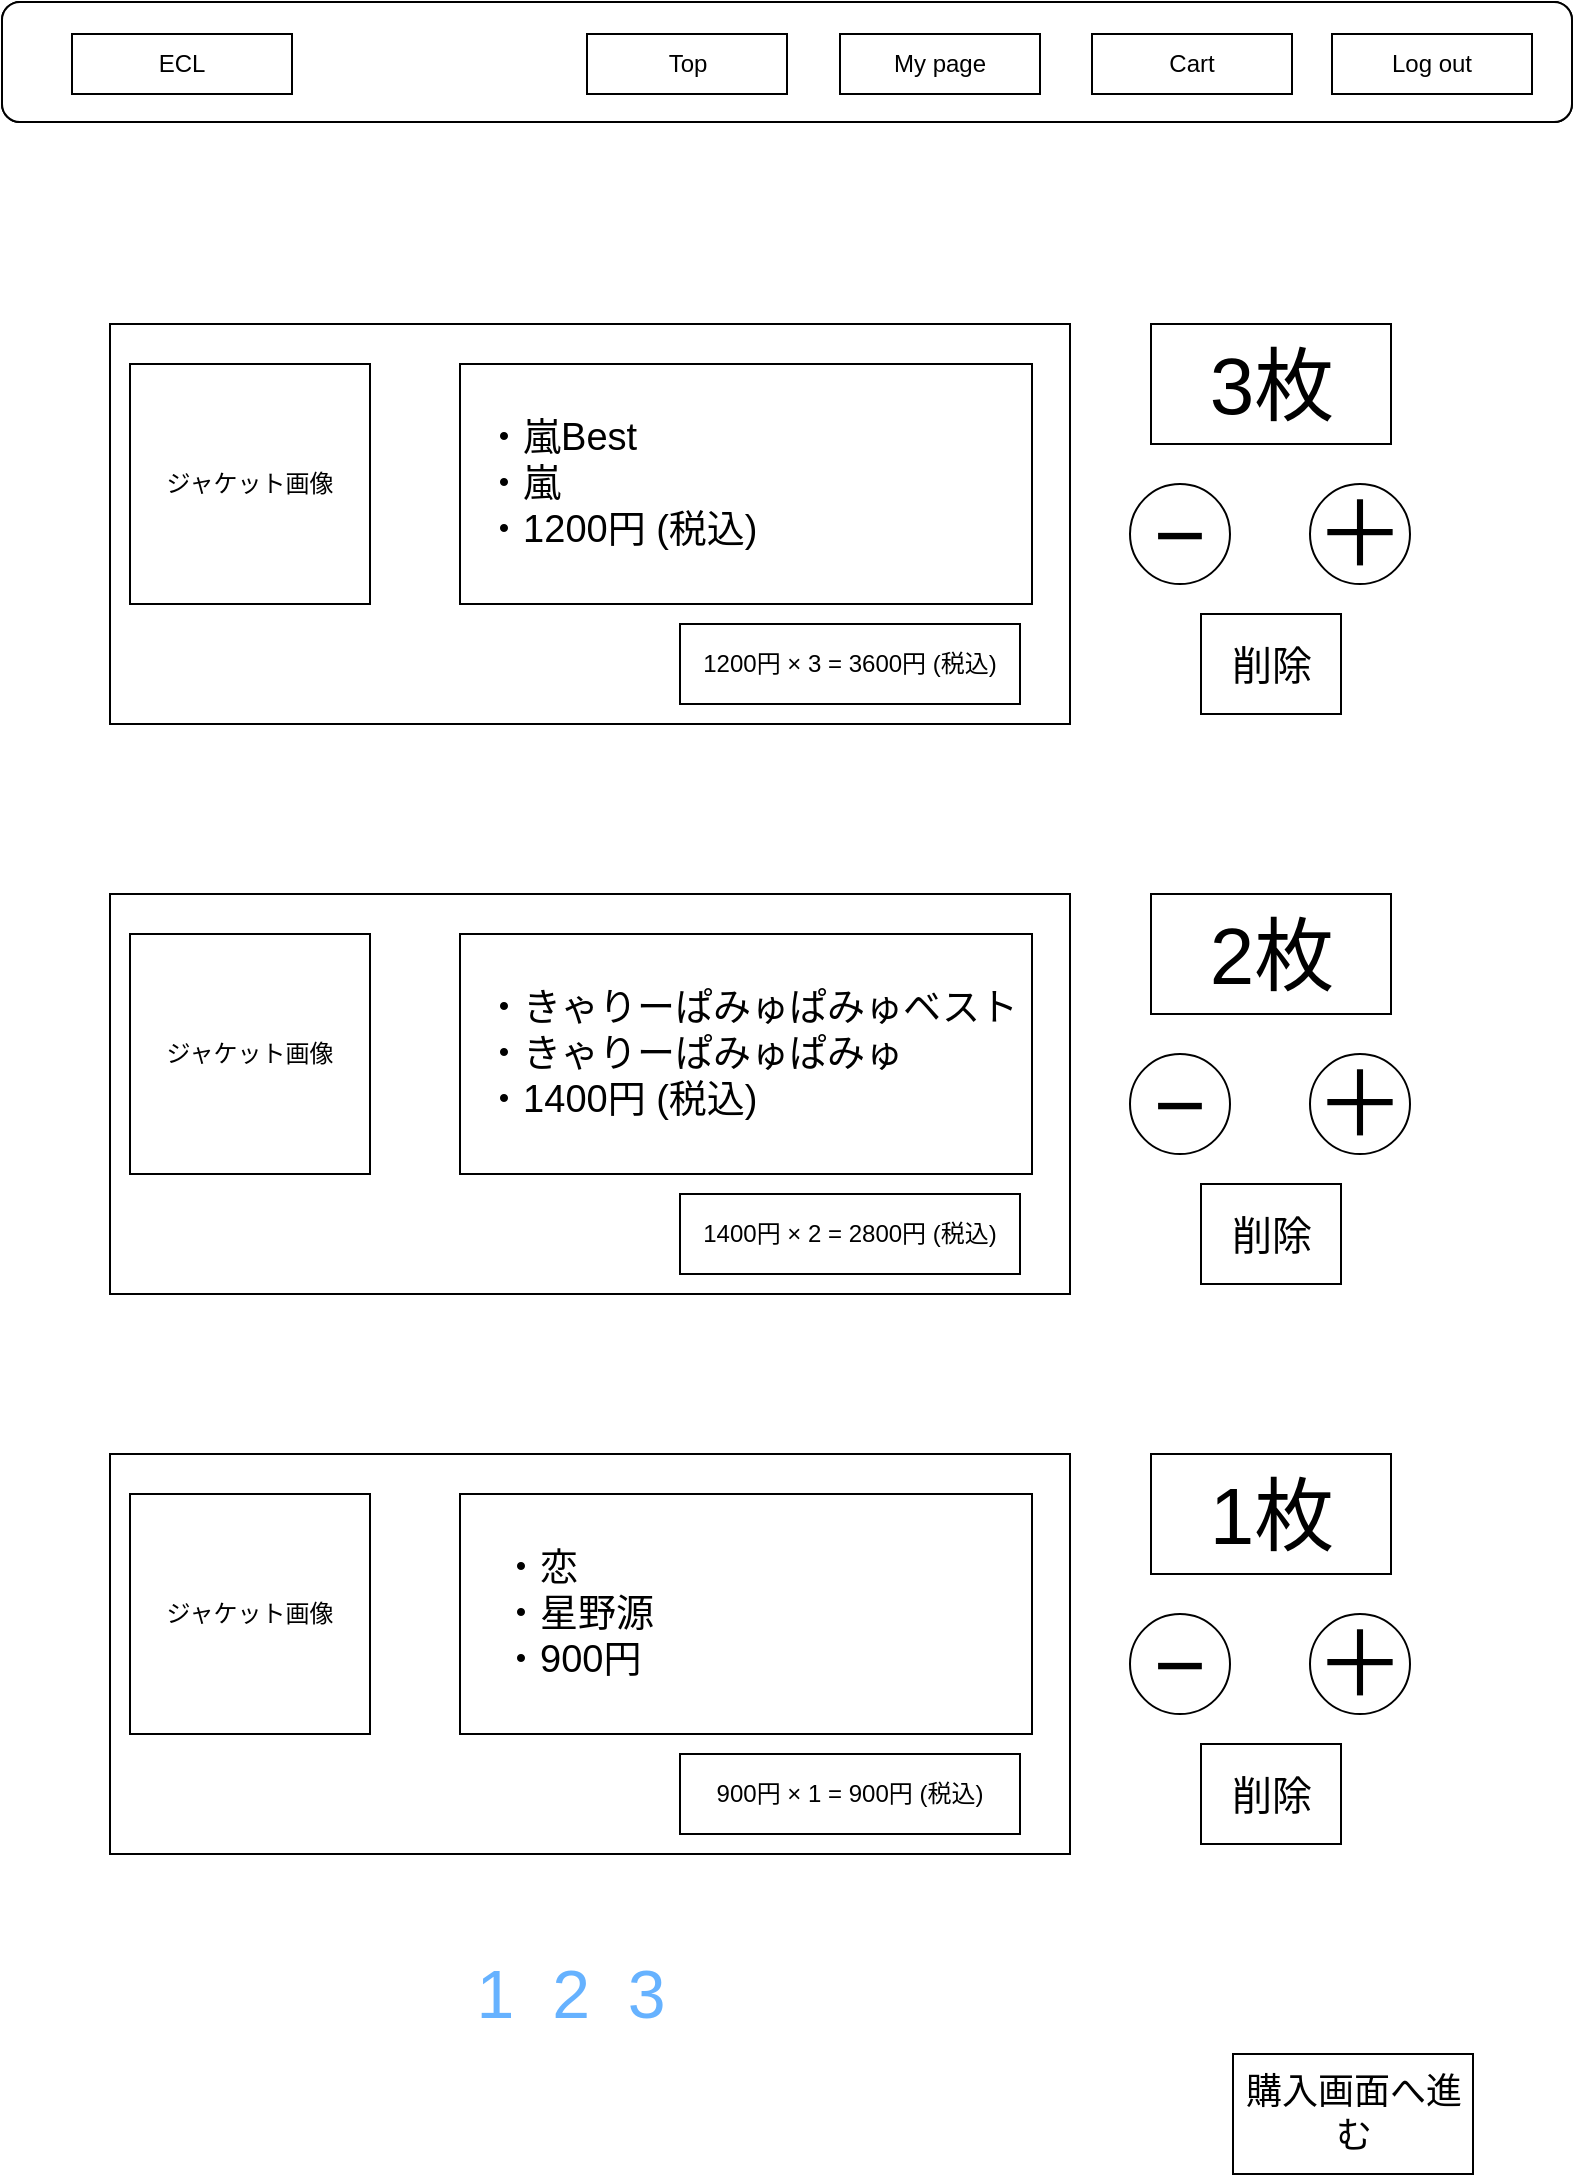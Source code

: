 <mxfile version="10.8.9" type="github"><diagram id="b_a5FLANEXnadzl6RtTa" name="ãã¼ã¸1"><mxGraphModel dx="1400" dy="807" grid="1" gridSize="10" guides="1" tooltips="1" connect="1" arrows="1" fold="1" page="1" pageScale="1" pageWidth="827" pageHeight="1169" math="0" shadow="0"><root><mxCell id="0"/><mxCell id="1" parent="0"/><mxCell id="b4vaj3zrwmeEZD_nuvJ0-1" value="・シングル/アルバム名&lt;br&gt;・アーティスト名&lt;br&gt;・価格&lt;br&gt;" style="rounded=0;whiteSpace=wrap;html=1;" parent="1" vertex="1"><mxGeometry x="79" y="195" width="480" height="200" as="geometry"/></mxCell><mxCell id="b4vaj3zrwmeEZD_nuvJ0-5" value="ジャケット画像" style="whiteSpace=wrap;html=1;aspect=fixed;" parent="1" vertex="1"><mxGeometry x="89" y="215" width="120" height="120" as="geometry"/></mxCell><mxCell id="b4vaj3zrwmeEZD_nuvJ0-17" value="&lt;span style=&quot;font-size: 40px&quot;&gt;3枚&lt;/span&gt;" style="rounded=0;whiteSpace=wrap;html=1;" parent="1" vertex="1"><mxGeometry x="599.5" y="195" width="120" height="60" as="geometry"/></mxCell><mxCell id="b4vaj3zrwmeEZD_nuvJ0-18" value="&lt;div style=&quot;text-align: left ; font-size: 19px&quot;&gt;&lt;span&gt;&lt;font style=&quot;font-size: 19px&quot;&gt;&amp;nbsp; ・嵐Best&lt;/font&gt;&lt;/span&gt;&lt;/div&gt;&lt;div style=&quot;text-align: left ; font-size: 19px&quot;&gt;&lt;span&gt;&lt;font style=&quot;font-size: 19px&quot;&gt;&amp;nbsp; ・嵐&lt;/font&gt;&lt;/span&gt;&lt;/div&gt;&lt;div style=&quot;text-align: left ; font-size: 19px&quot;&gt;&lt;span&gt;&lt;font style=&quot;font-size: 19px&quot;&gt;&amp;nbsp; ・1200円 (税込)&lt;/font&gt;&lt;/span&gt;&lt;/div&gt;" style="rounded=0;whiteSpace=wrap;html=1;align=left;" parent="1" vertex="1"><mxGeometry x="254" y="215" width="286" height="120" as="geometry"/></mxCell><mxCell id="b4vaj3zrwmeEZD_nuvJ0-19" value="1200円 × 3 = 3600円 (税込)" style="rounded=0;whiteSpace=wrap;html=1;" parent="1" vertex="1"><mxGeometry x="364" y="345" width="170" height="40" as="geometry"/></mxCell><mxCell id="b4vaj3zrwmeEZD_nuvJ0-20" value="&lt;font style=&quot;font-size: 45px&quot;&gt;−&lt;/font&gt;" style="ellipse;whiteSpace=wrap;html=1;aspect=fixed;" parent="1" vertex="1"><mxGeometry x="589" y="275" width="50" height="50" as="geometry"/></mxCell><mxCell id="b4vaj3zrwmeEZD_nuvJ0-21" value="&lt;span style=&quot;font-size: 45px&quot;&gt;＋&lt;/span&gt;" style="ellipse;whiteSpace=wrap;html=1;aspect=fixed;" parent="1" vertex="1"><mxGeometry x="679" y="275" width="50" height="50" as="geometry"/></mxCell><mxCell id="b4vaj3zrwmeEZD_nuvJ0-42" value="" style="rounded=1;whiteSpace=wrap;html=1;" parent="1" vertex="1"><mxGeometry x="25" y="34" width="785" height="60" as="geometry"/></mxCell><mxCell id="b4vaj3zrwmeEZD_nuvJ0-43" value="ECL" style="rounded=0;whiteSpace=wrap;html=1;" parent="1" vertex="1"><mxGeometry x="60" y="50" width="110" height="30" as="geometry"/></mxCell><mxCell id="b4vaj3zrwmeEZD_nuvJ0-44" value="Top" style="rounded=0;whiteSpace=wrap;html=1;" parent="1" vertex="1"><mxGeometry x="430" y="50" width="100" height="30" as="geometry"/></mxCell><mxCell id="b4vaj3zrwmeEZD_nuvJ0-45" value="Cart" style="rounded=0;whiteSpace=wrap;html=1;" parent="1" vertex="1"><mxGeometry x="560" y="50" width="100" height="30" as="geometry"/></mxCell><mxCell id="b4vaj3zrwmeEZD_nuvJ0-46" value="Log out" style="rounded=0;whiteSpace=wrap;html=1;" parent="1" vertex="1"><mxGeometry x="690" y="50" width="100" height="30" as="geometry"/></mxCell><mxCell id="LoZixWiH00ROnDq1IEZ5-1" value="&lt;font style=&quot;font-size: 18px&quot;&gt;購入画面へ進む&lt;/font&gt;" style="rounded=0;whiteSpace=wrap;html=1;" parent="1" vertex="1"><mxGeometry x="640.5" y="1060" width="120" height="60" as="geometry"/></mxCell><mxCell id="LoZixWiH00ROnDq1IEZ5-2" value="" style="rounded=1;whiteSpace=wrap;html=1;" parent="1" vertex="1"><mxGeometry x="25" y="34" width="785" height="60" as="geometry"/></mxCell><mxCell id="LoZixWiH00ROnDq1IEZ5-3" value="ECL" style="rounded=0;whiteSpace=wrap;html=1;" parent="1" vertex="1"><mxGeometry x="60" y="50" width="110" height="30" as="geometry"/></mxCell><mxCell id="LoZixWiH00ROnDq1IEZ5-4" value="Top" style="rounded=0;whiteSpace=wrap;html=1;" parent="1" vertex="1"><mxGeometry x="317.5" y="50" width="100" height="30" as="geometry"/></mxCell><mxCell id="LoZixWiH00ROnDq1IEZ5-5" value="Cart" style="rounded=0;whiteSpace=wrap;html=1;" parent="1" vertex="1"><mxGeometry x="570" y="50" width="100" height="30" as="geometry"/></mxCell><mxCell id="LoZixWiH00ROnDq1IEZ5-6" value="Log out" style="rounded=0;whiteSpace=wrap;html=1;" parent="1" vertex="1"><mxGeometry x="690" y="50" width="100" height="30" as="geometry"/></mxCell><mxCell id="LoZixWiH00ROnDq1IEZ5-7" value="My page" style="rounded=0;whiteSpace=wrap;html=1;" parent="1" vertex="1"><mxGeometry x="444" y="50" width="100" height="30" as="geometry"/></mxCell><mxCell id="1bAxMJQswTzK6HIyi-Pv-1" value="&lt;font style=&quot;font-size: 20px&quot;&gt;削除&lt;/font&gt;" style="rounded=0;whiteSpace=wrap;html=1;" vertex="1" parent="1"><mxGeometry x="624.5" y="340" width="70" height="50" as="geometry"/></mxCell><mxCell id="1bAxMJQswTzK6HIyi-Pv-4" value="・シングル/アルバム名&lt;br&gt;・アーティスト名&lt;br&gt;・価格&lt;br&gt;" style="rounded=0;whiteSpace=wrap;html=1;" vertex="1" parent="1"><mxGeometry x="79" y="480" width="480" height="200" as="geometry"/></mxCell><mxCell id="1bAxMJQswTzK6HIyi-Pv-5" value="ジャケット画像" style="whiteSpace=wrap;html=1;aspect=fixed;" vertex="1" parent="1"><mxGeometry x="89" y="500" width="120" height="120" as="geometry"/></mxCell><mxCell id="1bAxMJQswTzK6HIyi-Pv-6" value="&lt;div style=&quot;text-align: left ; font-size: 19px&quot;&gt;&lt;span&gt;&amp;nbsp; ・きゃりーぱみゅぱみゅベスト&lt;/span&gt;&lt;br&gt;&lt;/div&gt;&lt;div style=&quot;text-align: left ; font-size: 19px&quot;&gt;&lt;span&gt;&lt;font style=&quot;font-size: 19px&quot;&gt;&amp;nbsp; ・きゃりーぱみゅぱみゅ&lt;/font&gt;&lt;/span&gt;&lt;/div&gt;&lt;div style=&quot;text-align: left ; font-size: 19px&quot;&gt;&lt;span&gt;&lt;font style=&quot;font-size: 19px&quot;&gt;&amp;nbsp; ・1400円 (税込)&lt;/font&gt;&lt;/span&gt;&lt;/div&gt;" style="rounded=0;whiteSpace=wrap;html=1;align=left;" vertex="1" parent="1"><mxGeometry x="254" y="500" width="286" height="120" as="geometry"/></mxCell><mxCell id="1bAxMJQswTzK6HIyi-Pv-7" value="1400円 × 2 = 2800円 (税込)" style="rounded=0;whiteSpace=wrap;html=1;" vertex="1" parent="1"><mxGeometry x="364" y="630" width="170" height="40" as="geometry"/></mxCell><mxCell id="1bAxMJQswTzK6HIyi-Pv-8" value="&lt;font style=&quot;font-size: 20px&quot;&gt;削除&lt;/font&gt;" style="rounded=0;whiteSpace=wrap;html=1;" vertex="1" parent="1"><mxGeometry x="624.5" y="625" width="70" height="50" as="geometry"/></mxCell><mxCell id="1bAxMJQswTzK6HIyi-Pv-9" value="&lt;font style=&quot;font-size: 45px&quot;&gt;−&lt;/font&gt;" style="ellipse;whiteSpace=wrap;html=1;aspect=fixed;" vertex="1" parent="1"><mxGeometry x="589" y="560" width="50" height="50" as="geometry"/></mxCell><mxCell id="1bAxMJQswTzK6HIyi-Pv-10" value="&lt;span style=&quot;font-size: 45px&quot;&gt;＋&lt;/span&gt;" style="ellipse;whiteSpace=wrap;html=1;aspect=fixed;" vertex="1" parent="1"><mxGeometry x="679" y="560" width="50" height="50" as="geometry"/></mxCell><mxCell id="1bAxMJQswTzK6HIyi-Pv-11" value="&lt;span style=&quot;font-size: 40px&quot;&gt;2枚&lt;/span&gt;" style="rounded=0;whiteSpace=wrap;html=1;" vertex="1" parent="1"><mxGeometry x="599.5" y="480" width="120" height="60" as="geometry"/></mxCell><mxCell id="1bAxMJQswTzK6HIyi-Pv-12" value="・シングル/アルバム名&lt;br&gt;・アーティスト名&lt;br&gt;・価格&lt;br&gt;" style="rounded=0;whiteSpace=wrap;html=1;" vertex="1" parent="1"><mxGeometry x="79" y="760" width="480" height="200" as="geometry"/></mxCell><mxCell id="1bAxMJQswTzK6HIyi-Pv-13" value="ジャケット画像" style="whiteSpace=wrap;html=1;aspect=fixed;" vertex="1" parent="1"><mxGeometry x="89" y="780" width="120" height="120" as="geometry"/></mxCell><mxCell id="1bAxMJQswTzK6HIyi-Pv-14" value="&lt;div style=&quot;text-align: left ; font-size: 19px&quot;&gt;&lt;span&gt;&lt;font style=&quot;font-size: 19px&quot;&gt;　・恋&lt;/font&gt;&lt;/span&gt;&lt;/div&gt;&lt;div style=&quot;text-align: left ; font-size: 19px&quot;&gt;&lt;span&gt;&lt;font style=&quot;font-size: 19px&quot;&gt;　・星野源&lt;/font&gt;&lt;/span&gt;&lt;/div&gt;&lt;div style=&quot;text-align: left ; font-size: 19px&quot;&gt;&lt;span&gt;&lt;font style=&quot;font-size: 19px&quot;&gt;　・900円&lt;/font&gt;&lt;/span&gt;&lt;/div&gt;" style="rounded=0;whiteSpace=wrap;html=1;align=left;" vertex="1" parent="1"><mxGeometry x="254" y="780" width="286" height="120" as="geometry"/></mxCell><mxCell id="1bAxMJQswTzK6HIyi-Pv-15" value="900円 × 1 = 900円 (税込)" style="rounded=0;whiteSpace=wrap;html=1;" vertex="1" parent="1"><mxGeometry x="364" y="910" width="170" height="40" as="geometry"/></mxCell><mxCell id="1bAxMJQswTzK6HIyi-Pv-16" value="&lt;font style=&quot;font-size: 20px&quot;&gt;削除&lt;/font&gt;" style="rounded=0;whiteSpace=wrap;html=1;" vertex="1" parent="1"><mxGeometry x="624.5" y="905" width="70" height="50" as="geometry"/></mxCell><mxCell id="1bAxMJQswTzK6HIyi-Pv-17" value="&lt;font style=&quot;font-size: 45px&quot;&gt;−&lt;/font&gt;" style="ellipse;whiteSpace=wrap;html=1;aspect=fixed;" vertex="1" parent="1"><mxGeometry x="589" y="840" width="50" height="50" as="geometry"/></mxCell><mxCell id="1bAxMJQswTzK6HIyi-Pv-18" value="&lt;span style=&quot;font-size: 45px&quot;&gt;＋&lt;/span&gt;" style="ellipse;whiteSpace=wrap;html=1;aspect=fixed;" vertex="1" parent="1"><mxGeometry x="679" y="840" width="50" height="50" as="geometry"/></mxCell><mxCell id="1bAxMJQswTzK6HIyi-Pv-19" value="&lt;span style=&quot;font-size: 40px&quot;&gt;1枚&lt;/span&gt;" style="rounded=0;whiteSpace=wrap;html=1;" vertex="1" parent="1"><mxGeometry x="599.5" y="760" width="120" height="60" as="geometry"/></mxCell><mxCell id="1bAxMJQswTzK6HIyi-Pv-20" value="&lt;div style=&quot;text-align: center; font-size: 34px;&quot;&gt;&lt;span style=&quot;font-size: 34px;&quot;&gt;1&amp;nbsp; 2&amp;nbsp; 3&amp;nbsp;&amp;nbsp;&lt;/span&gt;&lt;/div&gt;" style="rounded=0;whiteSpace=wrap;html=1;align=center;fontSize=34;fillColor=none;strokeColor=none;fontColor=#66B2FF;" vertex="1" parent="1"><mxGeometry x="259" y="1000" width="120" height="60" as="geometry"/></mxCell></root></mxGraphModel></diagram></mxfile>